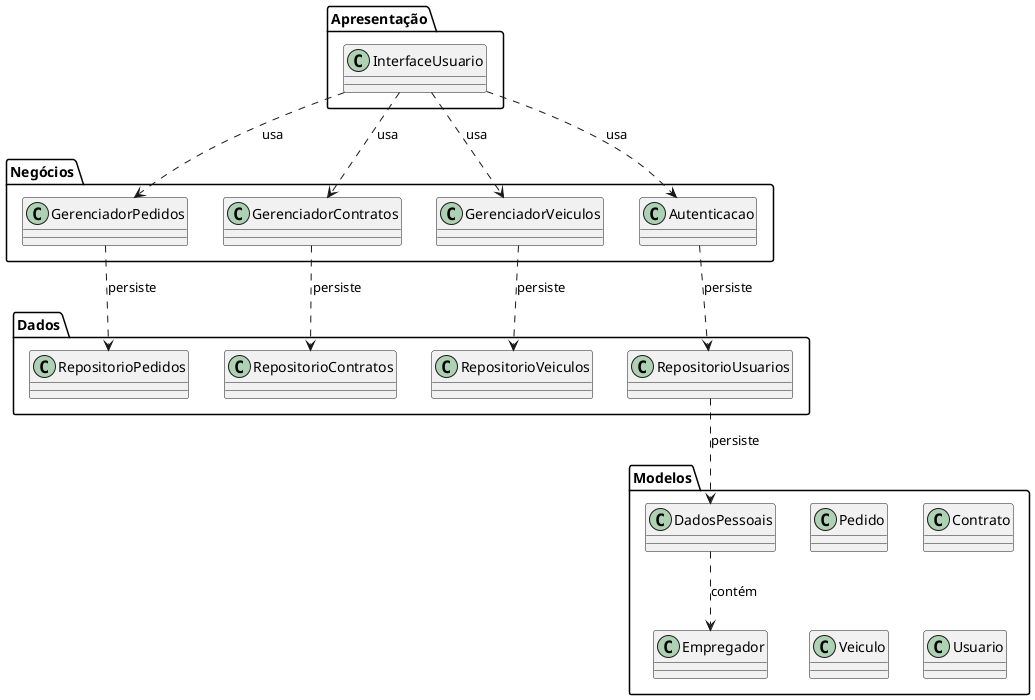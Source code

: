 @startuml

package "Apresentação" {
    class InterfaceUsuario
}

package "Negócios" {
    class GerenciadorPedidos
    class GerenciadorContratos
    class GerenciadorVeiculos
    class Autenticacao
}

package "Dados" {
    class RepositorioPedidos
    class RepositorioContratos
    class RepositorioVeiculos
    class RepositorioUsuarios
}

package "Modelos" {
    class Pedido
    class Contrato
    class Veiculo
    class Usuario
    class DadosPessoais
    class Empregador
}

InterfaceUsuario ..> GerenciadorPedidos : usa
InterfaceUsuario ..> GerenciadorContratos : usa
InterfaceUsuario ..> GerenciadorVeiculos : usa
InterfaceUsuario ..> Autenticacao : usa

GerenciadorPedidos ..> RepositorioPedidos : persiste
GerenciadorContratos ..> RepositorioContratos : persiste
GerenciadorVeiculos ..> RepositorioVeiculos : persiste
Autenticacao ..> RepositorioUsuarios : persiste

RepositorioUsuarios ..> DadosPessoais : persiste
DadosPessoais ..> Empregador : contém

@enduml
